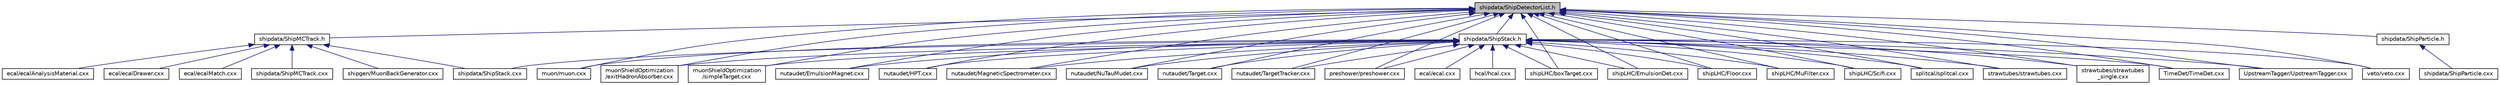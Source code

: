 digraph "shipdata/ShipDetectorList.h"
{
 // LATEX_PDF_SIZE
  edge [fontname="Helvetica",fontsize="10",labelfontname="Helvetica",labelfontsize="10"];
  node [fontname="Helvetica",fontsize="10",shape=record];
  Node1 [label="shipdata/ShipDetectorList.h",height=0.2,width=0.4,color="black", fillcolor="grey75", style="filled", fontcolor="black",tooltip=" "];
  Node1 -> Node2 [dir="back",color="midnightblue",fontsize="10",style="solid",fontname="Helvetica"];
  Node2 [label="muon/muon.cxx",height=0.2,width=0.4,color="black", fillcolor="white", style="filled",URL="$muon_8cxx.html",tooltip=" "];
  Node1 -> Node3 [dir="back",color="midnightblue",fontsize="10",style="solid",fontname="Helvetica"];
  Node3 [label="muonShieldOptimization\l/exitHadronAbsorber.cxx",height=0.2,width=0.4,color="black", fillcolor="white", style="filled",URL="$exitHadronAbsorber_8cxx.html",tooltip=" "];
  Node1 -> Node4 [dir="back",color="midnightblue",fontsize="10",style="solid",fontname="Helvetica"];
  Node4 [label="muonShieldOptimization\l/simpleTarget.cxx",height=0.2,width=0.4,color="black", fillcolor="white", style="filled",URL="$simpleTarget_8cxx.html",tooltip=" "];
  Node1 -> Node5 [dir="back",color="midnightblue",fontsize="10",style="solid",fontname="Helvetica"];
  Node5 [label="nutaudet/EmulsionMagnet.cxx",height=0.2,width=0.4,color="black", fillcolor="white", style="filled",URL="$EmulsionMagnet_8cxx.html",tooltip=" "];
  Node1 -> Node6 [dir="back",color="midnightblue",fontsize="10",style="solid",fontname="Helvetica"];
  Node6 [label="nutaudet/HPT.cxx",height=0.2,width=0.4,color="black", fillcolor="white", style="filled",URL="$HPT_8cxx.html",tooltip=" "];
  Node1 -> Node7 [dir="back",color="midnightblue",fontsize="10",style="solid",fontname="Helvetica"];
  Node7 [label="nutaudet/MagneticSpectrometer.cxx",height=0.2,width=0.4,color="black", fillcolor="white", style="filled",URL="$MagneticSpectrometer_8cxx.html",tooltip=" "];
  Node1 -> Node8 [dir="back",color="midnightblue",fontsize="10",style="solid",fontname="Helvetica"];
  Node8 [label="nutaudet/NuTauMudet.cxx",height=0.2,width=0.4,color="black", fillcolor="white", style="filled",URL="$NuTauMudet_8cxx.html",tooltip=" "];
  Node1 -> Node9 [dir="back",color="midnightblue",fontsize="10",style="solid",fontname="Helvetica"];
  Node9 [label="nutaudet/Target.cxx",height=0.2,width=0.4,color="black", fillcolor="white", style="filled",URL="$Target_8cxx.html",tooltip=" "];
  Node1 -> Node10 [dir="back",color="midnightblue",fontsize="10",style="solid",fontname="Helvetica"];
  Node10 [label="nutaudet/TargetTracker.cxx",height=0.2,width=0.4,color="black", fillcolor="white", style="filled",URL="$TargetTracker_8cxx.html",tooltip=" "];
  Node1 -> Node11 [dir="back",color="midnightblue",fontsize="10",style="solid",fontname="Helvetica"];
  Node11 [label="preshower/preshower.cxx",height=0.2,width=0.4,color="black", fillcolor="white", style="filled",URL="$preshower_8cxx.html",tooltip=" "];
  Node1 -> Node12 [dir="back",color="midnightblue",fontsize="10",style="solid",fontname="Helvetica"];
  Node12 [label="shipdata/ShipMCTrack.h",height=0.2,width=0.4,color="black", fillcolor="white", style="filled",URL="$ShipMCTrack_8h.html",tooltip=" "];
  Node12 -> Node13 [dir="back",color="midnightblue",fontsize="10",style="solid",fontname="Helvetica"];
  Node13 [label="ecal/ecalAnalysisMaterial.cxx",height=0.2,width=0.4,color="black", fillcolor="white", style="filled",URL="$ecalAnalysisMaterial_8cxx.html",tooltip=" "];
  Node12 -> Node14 [dir="back",color="midnightblue",fontsize="10",style="solid",fontname="Helvetica"];
  Node14 [label="ecal/ecalDrawer.cxx",height=0.2,width=0.4,color="black", fillcolor="white", style="filled",URL="$ecalDrawer_8cxx.html",tooltip=" "];
  Node12 -> Node15 [dir="back",color="midnightblue",fontsize="10",style="solid",fontname="Helvetica"];
  Node15 [label="ecal/ecalMatch.cxx",height=0.2,width=0.4,color="black", fillcolor="white", style="filled",URL="$ecalMatch_8cxx.html",tooltip=" "];
  Node12 -> Node16 [dir="back",color="midnightblue",fontsize="10",style="solid",fontname="Helvetica"];
  Node16 [label="shipdata/ShipMCTrack.cxx",height=0.2,width=0.4,color="black", fillcolor="white", style="filled",URL="$ShipMCTrack_8cxx.html",tooltip=" "];
  Node12 -> Node17 [dir="back",color="midnightblue",fontsize="10",style="solid",fontname="Helvetica"];
  Node17 [label="shipdata/ShipStack.cxx",height=0.2,width=0.4,color="black", fillcolor="white", style="filled",URL="$ShipStack_8cxx.html",tooltip=" "];
  Node12 -> Node18 [dir="back",color="midnightblue",fontsize="10",style="solid",fontname="Helvetica"];
  Node18 [label="shipgen/MuonBackGenerator.cxx",height=0.2,width=0.4,color="black", fillcolor="white", style="filled",URL="$MuonBackGenerator_8cxx.html",tooltip=" "];
  Node1 -> Node19 [dir="back",color="midnightblue",fontsize="10",style="solid",fontname="Helvetica"];
  Node19 [label="shipdata/ShipParticle.h",height=0.2,width=0.4,color="black", fillcolor="white", style="filled",URL="$ShipParticle_8h.html",tooltip=" "];
  Node19 -> Node20 [dir="back",color="midnightblue",fontsize="10",style="solid",fontname="Helvetica"];
  Node20 [label="shipdata/ShipParticle.cxx",height=0.2,width=0.4,color="black", fillcolor="white", style="filled",URL="$ShipParticle_8cxx.html",tooltip=" "];
  Node1 -> Node21 [dir="back",color="midnightblue",fontsize="10",style="solid",fontname="Helvetica"];
  Node21 [label="shipdata/ShipStack.h",height=0.2,width=0.4,color="black", fillcolor="white", style="filled",URL="$ShipStack_8h.html",tooltip=" "];
  Node21 -> Node22 [dir="back",color="midnightblue",fontsize="10",style="solid",fontname="Helvetica"];
  Node22 [label="ecal/ecal.cxx",height=0.2,width=0.4,color="black", fillcolor="white", style="filled",URL="$ecal_8cxx.html",tooltip=" "];
  Node21 -> Node23 [dir="back",color="midnightblue",fontsize="10",style="solid",fontname="Helvetica"];
  Node23 [label="hcal/hcal.cxx",height=0.2,width=0.4,color="black", fillcolor="white", style="filled",URL="$hcal_8cxx.html",tooltip=" "];
  Node21 -> Node2 [dir="back",color="midnightblue",fontsize="10",style="solid",fontname="Helvetica"];
  Node21 -> Node3 [dir="back",color="midnightblue",fontsize="10",style="solid",fontname="Helvetica"];
  Node21 -> Node4 [dir="back",color="midnightblue",fontsize="10",style="solid",fontname="Helvetica"];
  Node21 -> Node5 [dir="back",color="midnightblue",fontsize="10",style="solid",fontname="Helvetica"];
  Node21 -> Node6 [dir="back",color="midnightblue",fontsize="10",style="solid",fontname="Helvetica"];
  Node21 -> Node7 [dir="back",color="midnightblue",fontsize="10",style="solid",fontname="Helvetica"];
  Node21 -> Node8 [dir="back",color="midnightblue",fontsize="10",style="solid",fontname="Helvetica"];
  Node21 -> Node9 [dir="back",color="midnightblue",fontsize="10",style="solid",fontname="Helvetica"];
  Node21 -> Node10 [dir="back",color="midnightblue",fontsize="10",style="solid",fontname="Helvetica"];
  Node21 -> Node11 [dir="back",color="midnightblue",fontsize="10",style="solid",fontname="Helvetica"];
  Node21 -> Node17 [dir="back",color="midnightblue",fontsize="10",style="solid",fontname="Helvetica"];
  Node21 -> Node24 [dir="back",color="midnightblue",fontsize="10",style="solid",fontname="Helvetica"];
  Node24 [label="shipLHC/boxTarget.cxx",height=0.2,width=0.4,color="black", fillcolor="white", style="filled",URL="$boxTarget_8cxx.html",tooltip=" "];
  Node21 -> Node25 [dir="back",color="midnightblue",fontsize="10",style="solid",fontname="Helvetica"];
  Node25 [label="shipLHC/EmulsionDet.cxx",height=0.2,width=0.4,color="black", fillcolor="white", style="filled",URL="$EmulsionDet_8cxx.html",tooltip=" "];
  Node21 -> Node26 [dir="back",color="midnightblue",fontsize="10",style="solid",fontname="Helvetica"];
  Node26 [label="shipLHC/Floor.cxx",height=0.2,width=0.4,color="black", fillcolor="white", style="filled",URL="$Floor_8cxx.html",tooltip=" "];
  Node21 -> Node27 [dir="back",color="midnightblue",fontsize="10",style="solid",fontname="Helvetica"];
  Node27 [label="shipLHC/MuFilter.cxx",height=0.2,width=0.4,color="black", fillcolor="white", style="filled",URL="$MuFilter_8cxx.html",tooltip=" "];
  Node21 -> Node28 [dir="back",color="midnightblue",fontsize="10",style="solid",fontname="Helvetica"];
  Node28 [label="shipLHC/Scifi.cxx",height=0.2,width=0.4,color="black", fillcolor="white", style="filled",URL="$Scifi_8cxx.html",tooltip=" "];
  Node21 -> Node29 [dir="back",color="midnightblue",fontsize="10",style="solid",fontname="Helvetica"];
  Node29 [label="splitcal/splitcal.cxx",height=0.2,width=0.4,color="black", fillcolor="white", style="filled",URL="$splitcal_8cxx.html",tooltip=" "];
  Node21 -> Node30 [dir="back",color="midnightblue",fontsize="10",style="solid",fontname="Helvetica"];
  Node30 [label="strawtubes/strawtubes.cxx",height=0.2,width=0.4,color="black", fillcolor="white", style="filled",URL="$strawtubes_8cxx.html",tooltip=" "];
  Node21 -> Node31 [dir="back",color="midnightblue",fontsize="10",style="solid",fontname="Helvetica"];
  Node31 [label="strawtubes/strawtubes\l_single.cxx",height=0.2,width=0.4,color="black", fillcolor="white", style="filled",URL="$strawtubes__single_8cxx.html",tooltip=" "];
  Node21 -> Node32 [dir="back",color="midnightblue",fontsize="10",style="solid",fontname="Helvetica"];
  Node32 [label="TimeDet/TimeDet.cxx",height=0.2,width=0.4,color="black", fillcolor="white", style="filled",URL="$TimeDet_8cxx.html",tooltip=" "];
  Node21 -> Node33 [dir="back",color="midnightblue",fontsize="10",style="solid",fontname="Helvetica"];
  Node33 [label="UpstreamTagger/UpstreamTagger.cxx",height=0.2,width=0.4,color="black", fillcolor="white", style="filled",URL="$UpstreamTagger_8cxx.html",tooltip=" "];
  Node21 -> Node34 [dir="back",color="midnightblue",fontsize="10",style="solid",fontname="Helvetica"];
  Node34 [label="veto/veto.cxx",height=0.2,width=0.4,color="black", fillcolor="white", style="filled",URL="$veto_8cxx.html",tooltip=" "];
  Node1 -> Node24 [dir="back",color="midnightblue",fontsize="10",style="solid",fontname="Helvetica"];
  Node1 -> Node25 [dir="back",color="midnightblue",fontsize="10",style="solid",fontname="Helvetica"];
  Node1 -> Node26 [dir="back",color="midnightblue",fontsize="10",style="solid",fontname="Helvetica"];
  Node1 -> Node27 [dir="back",color="midnightblue",fontsize="10",style="solid",fontname="Helvetica"];
  Node1 -> Node28 [dir="back",color="midnightblue",fontsize="10",style="solid",fontname="Helvetica"];
  Node1 -> Node29 [dir="back",color="midnightblue",fontsize="10",style="solid",fontname="Helvetica"];
  Node1 -> Node30 [dir="back",color="midnightblue",fontsize="10",style="solid",fontname="Helvetica"];
  Node1 -> Node31 [dir="back",color="midnightblue",fontsize="10",style="solid",fontname="Helvetica"];
  Node1 -> Node32 [dir="back",color="midnightblue",fontsize="10",style="solid",fontname="Helvetica"];
  Node1 -> Node33 [dir="back",color="midnightblue",fontsize="10",style="solid",fontname="Helvetica"];
  Node1 -> Node34 [dir="back",color="midnightblue",fontsize="10",style="solid",fontname="Helvetica"];
}
